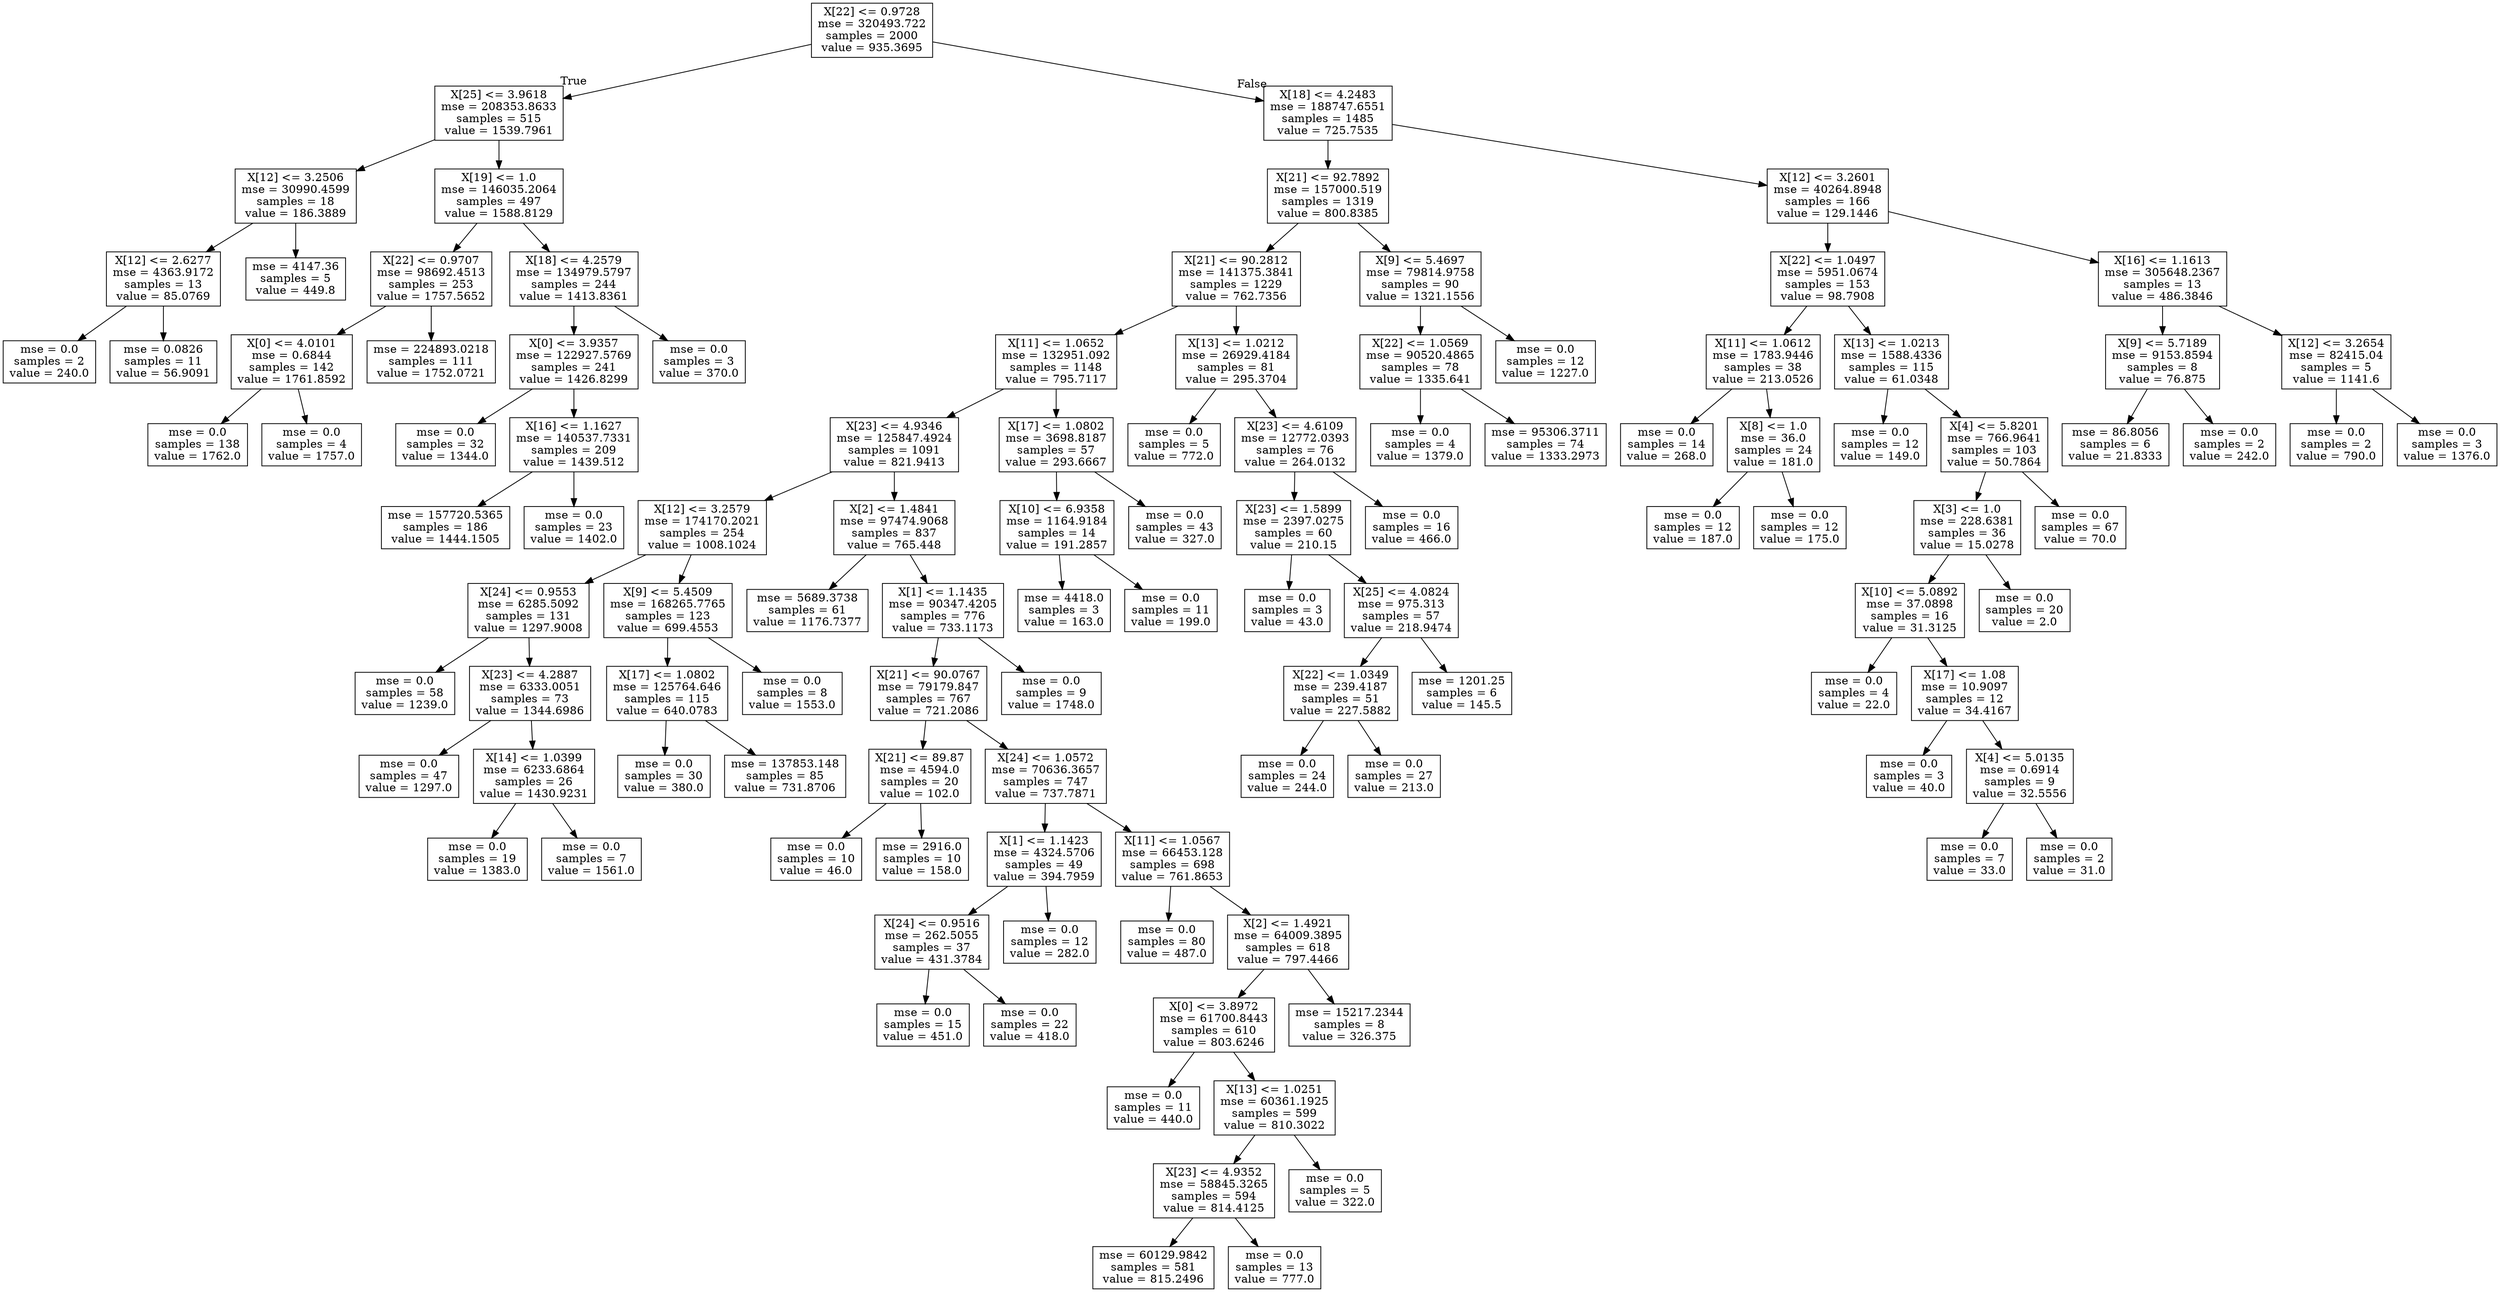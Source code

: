 digraph Tree {
node [shape=box] ;
0 [label="X[22] <= 0.9728\nmse = 320493.722\nsamples = 2000\nvalue = 935.3695"] ;
1 [label="X[25] <= 3.9618\nmse = 208353.8633\nsamples = 515\nvalue = 1539.7961"] ;
0 -> 1 [labeldistance=2.5, labelangle=45, headlabel="True"] ;
2 [label="X[12] <= 3.2506\nmse = 30990.4599\nsamples = 18\nvalue = 186.3889"] ;
1 -> 2 ;
3 [label="X[12] <= 2.6277\nmse = 4363.9172\nsamples = 13\nvalue = 85.0769"] ;
2 -> 3 ;
4 [label="mse = 0.0\nsamples = 2\nvalue = 240.0"] ;
3 -> 4 ;
5 [label="mse = 0.0826\nsamples = 11\nvalue = 56.9091"] ;
3 -> 5 ;
6 [label="mse = 4147.36\nsamples = 5\nvalue = 449.8"] ;
2 -> 6 ;
7 [label="X[19] <= 1.0\nmse = 146035.2064\nsamples = 497\nvalue = 1588.8129"] ;
1 -> 7 ;
8 [label="X[22] <= 0.9707\nmse = 98692.4513\nsamples = 253\nvalue = 1757.5652"] ;
7 -> 8 ;
9 [label="X[0] <= 4.0101\nmse = 0.6844\nsamples = 142\nvalue = 1761.8592"] ;
8 -> 9 ;
10 [label="mse = 0.0\nsamples = 138\nvalue = 1762.0"] ;
9 -> 10 ;
11 [label="mse = 0.0\nsamples = 4\nvalue = 1757.0"] ;
9 -> 11 ;
12 [label="mse = 224893.0218\nsamples = 111\nvalue = 1752.0721"] ;
8 -> 12 ;
13 [label="X[18] <= 4.2579\nmse = 134979.5797\nsamples = 244\nvalue = 1413.8361"] ;
7 -> 13 ;
14 [label="X[0] <= 3.9357\nmse = 122927.5769\nsamples = 241\nvalue = 1426.8299"] ;
13 -> 14 ;
15 [label="mse = 0.0\nsamples = 32\nvalue = 1344.0"] ;
14 -> 15 ;
16 [label="X[16] <= 1.1627\nmse = 140537.7331\nsamples = 209\nvalue = 1439.512"] ;
14 -> 16 ;
17 [label="mse = 157720.5365\nsamples = 186\nvalue = 1444.1505"] ;
16 -> 17 ;
18 [label="mse = 0.0\nsamples = 23\nvalue = 1402.0"] ;
16 -> 18 ;
19 [label="mse = 0.0\nsamples = 3\nvalue = 370.0"] ;
13 -> 19 ;
20 [label="X[18] <= 4.2483\nmse = 188747.6551\nsamples = 1485\nvalue = 725.7535"] ;
0 -> 20 [labeldistance=2.5, labelangle=-45, headlabel="False"] ;
21 [label="X[21] <= 92.7892\nmse = 157000.519\nsamples = 1319\nvalue = 800.8385"] ;
20 -> 21 ;
22 [label="X[21] <= 90.2812\nmse = 141375.3841\nsamples = 1229\nvalue = 762.7356"] ;
21 -> 22 ;
23 [label="X[11] <= 1.0652\nmse = 132951.092\nsamples = 1148\nvalue = 795.7117"] ;
22 -> 23 ;
24 [label="X[23] <= 4.9346\nmse = 125847.4924\nsamples = 1091\nvalue = 821.9413"] ;
23 -> 24 ;
25 [label="X[12] <= 3.2579\nmse = 174170.2021\nsamples = 254\nvalue = 1008.1024"] ;
24 -> 25 ;
26 [label="X[24] <= 0.9553\nmse = 6285.5092\nsamples = 131\nvalue = 1297.9008"] ;
25 -> 26 ;
27 [label="mse = 0.0\nsamples = 58\nvalue = 1239.0"] ;
26 -> 27 ;
28 [label="X[23] <= 4.2887\nmse = 6333.0051\nsamples = 73\nvalue = 1344.6986"] ;
26 -> 28 ;
29 [label="mse = 0.0\nsamples = 47\nvalue = 1297.0"] ;
28 -> 29 ;
30 [label="X[14] <= 1.0399\nmse = 6233.6864\nsamples = 26\nvalue = 1430.9231"] ;
28 -> 30 ;
31 [label="mse = 0.0\nsamples = 19\nvalue = 1383.0"] ;
30 -> 31 ;
32 [label="mse = 0.0\nsamples = 7\nvalue = 1561.0"] ;
30 -> 32 ;
33 [label="X[9] <= 5.4509\nmse = 168265.7765\nsamples = 123\nvalue = 699.4553"] ;
25 -> 33 ;
34 [label="X[17] <= 1.0802\nmse = 125764.646\nsamples = 115\nvalue = 640.0783"] ;
33 -> 34 ;
35 [label="mse = 0.0\nsamples = 30\nvalue = 380.0"] ;
34 -> 35 ;
36 [label="mse = 137853.148\nsamples = 85\nvalue = 731.8706"] ;
34 -> 36 ;
37 [label="mse = 0.0\nsamples = 8\nvalue = 1553.0"] ;
33 -> 37 ;
38 [label="X[2] <= 1.4841\nmse = 97474.9068\nsamples = 837\nvalue = 765.448"] ;
24 -> 38 ;
39 [label="mse = 5689.3738\nsamples = 61\nvalue = 1176.7377"] ;
38 -> 39 ;
40 [label="X[1] <= 1.1435\nmse = 90347.4205\nsamples = 776\nvalue = 733.1173"] ;
38 -> 40 ;
41 [label="X[21] <= 90.0767\nmse = 79179.847\nsamples = 767\nvalue = 721.2086"] ;
40 -> 41 ;
42 [label="X[21] <= 89.87\nmse = 4594.0\nsamples = 20\nvalue = 102.0"] ;
41 -> 42 ;
43 [label="mse = 0.0\nsamples = 10\nvalue = 46.0"] ;
42 -> 43 ;
44 [label="mse = 2916.0\nsamples = 10\nvalue = 158.0"] ;
42 -> 44 ;
45 [label="X[24] <= 1.0572\nmse = 70636.3657\nsamples = 747\nvalue = 737.7871"] ;
41 -> 45 ;
46 [label="X[1] <= 1.1423\nmse = 4324.5706\nsamples = 49\nvalue = 394.7959"] ;
45 -> 46 ;
47 [label="X[24] <= 0.9516\nmse = 262.5055\nsamples = 37\nvalue = 431.3784"] ;
46 -> 47 ;
48 [label="mse = 0.0\nsamples = 15\nvalue = 451.0"] ;
47 -> 48 ;
49 [label="mse = 0.0\nsamples = 22\nvalue = 418.0"] ;
47 -> 49 ;
50 [label="mse = 0.0\nsamples = 12\nvalue = 282.0"] ;
46 -> 50 ;
51 [label="X[11] <= 1.0567\nmse = 66453.128\nsamples = 698\nvalue = 761.8653"] ;
45 -> 51 ;
52 [label="mse = 0.0\nsamples = 80\nvalue = 487.0"] ;
51 -> 52 ;
53 [label="X[2] <= 1.4921\nmse = 64009.3895\nsamples = 618\nvalue = 797.4466"] ;
51 -> 53 ;
54 [label="X[0] <= 3.8972\nmse = 61700.8443\nsamples = 610\nvalue = 803.6246"] ;
53 -> 54 ;
55 [label="mse = 0.0\nsamples = 11\nvalue = 440.0"] ;
54 -> 55 ;
56 [label="X[13] <= 1.0251\nmse = 60361.1925\nsamples = 599\nvalue = 810.3022"] ;
54 -> 56 ;
57 [label="X[23] <= 4.9352\nmse = 58845.3265\nsamples = 594\nvalue = 814.4125"] ;
56 -> 57 ;
58 [label="mse = 60129.9842\nsamples = 581\nvalue = 815.2496"] ;
57 -> 58 ;
59 [label="mse = 0.0\nsamples = 13\nvalue = 777.0"] ;
57 -> 59 ;
60 [label="mse = 0.0\nsamples = 5\nvalue = 322.0"] ;
56 -> 60 ;
61 [label="mse = 15217.2344\nsamples = 8\nvalue = 326.375"] ;
53 -> 61 ;
62 [label="mse = 0.0\nsamples = 9\nvalue = 1748.0"] ;
40 -> 62 ;
63 [label="X[17] <= 1.0802\nmse = 3698.8187\nsamples = 57\nvalue = 293.6667"] ;
23 -> 63 ;
64 [label="X[10] <= 6.9358\nmse = 1164.9184\nsamples = 14\nvalue = 191.2857"] ;
63 -> 64 ;
65 [label="mse = 4418.0\nsamples = 3\nvalue = 163.0"] ;
64 -> 65 ;
66 [label="mse = 0.0\nsamples = 11\nvalue = 199.0"] ;
64 -> 66 ;
67 [label="mse = 0.0\nsamples = 43\nvalue = 327.0"] ;
63 -> 67 ;
68 [label="X[13] <= 1.0212\nmse = 26929.4184\nsamples = 81\nvalue = 295.3704"] ;
22 -> 68 ;
69 [label="mse = 0.0\nsamples = 5\nvalue = 772.0"] ;
68 -> 69 ;
70 [label="X[23] <= 4.6109\nmse = 12772.0393\nsamples = 76\nvalue = 264.0132"] ;
68 -> 70 ;
71 [label="X[23] <= 1.5899\nmse = 2397.0275\nsamples = 60\nvalue = 210.15"] ;
70 -> 71 ;
72 [label="mse = 0.0\nsamples = 3\nvalue = 43.0"] ;
71 -> 72 ;
73 [label="X[25] <= 4.0824\nmse = 975.313\nsamples = 57\nvalue = 218.9474"] ;
71 -> 73 ;
74 [label="X[22] <= 1.0349\nmse = 239.4187\nsamples = 51\nvalue = 227.5882"] ;
73 -> 74 ;
75 [label="mse = 0.0\nsamples = 24\nvalue = 244.0"] ;
74 -> 75 ;
76 [label="mse = 0.0\nsamples = 27\nvalue = 213.0"] ;
74 -> 76 ;
77 [label="mse = 1201.25\nsamples = 6\nvalue = 145.5"] ;
73 -> 77 ;
78 [label="mse = 0.0\nsamples = 16\nvalue = 466.0"] ;
70 -> 78 ;
79 [label="X[9] <= 5.4697\nmse = 79814.9758\nsamples = 90\nvalue = 1321.1556"] ;
21 -> 79 ;
80 [label="X[22] <= 1.0569\nmse = 90520.4865\nsamples = 78\nvalue = 1335.641"] ;
79 -> 80 ;
81 [label="mse = 0.0\nsamples = 4\nvalue = 1379.0"] ;
80 -> 81 ;
82 [label="mse = 95306.3711\nsamples = 74\nvalue = 1333.2973"] ;
80 -> 82 ;
83 [label="mse = 0.0\nsamples = 12\nvalue = 1227.0"] ;
79 -> 83 ;
84 [label="X[12] <= 3.2601\nmse = 40264.8948\nsamples = 166\nvalue = 129.1446"] ;
20 -> 84 ;
85 [label="X[22] <= 1.0497\nmse = 5951.0674\nsamples = 153\nvalue = 98.7908"] ;
84 -> 85 ;
86 [label="X[11] <= 1.0612\nmse = 1783.9446\nsamples = 38\nvalue = 213.0526"] ;
85 -> 86 ;
87 [label="mse = 0.0\nsamples = 14\nvalue = 268.0"] ;
86 -> 87 ;
88 [label="X[8] <= 1.0\nmse = 36.0\nsamples = 24\nvalue = 181.0"] ;
86 -> 88 ;
89 [label="mse = 0.0\nsamples = 12\nvalue = 187.0"] ;
88 -> 89 ;
90 [label="mse = 0.0\nsamples = 12\nvalue = 175.0"] ;
88 -> 90 ;
91 [label="X[13] <= 1.0213\nmse = 1588.4336\nsamples = 115\nvalue = 61.0348"] ;
85 -> 91 ;
92 [label="mse = 0.0\nsamples = 12\nvalue = 149.0"] ;
91 -> 92 ;
93 [label="X[4] <= 5.8201\nmse = 766.9641\nsamples = 103\nvalue = 50.7864"] ;
91 -> 93 ;
94 [label="X[3] <= 1.0\nmse = 228.6381\nsamples = 36\nvalue = 15.0278"] ;
93 -> 94 ;
95 [label="X[10] <= 5.0892\nmse = 37.0898\nsamples = 16\nvalue = 31.3125"] ;
94 -> 95 ;
96 [label="mse = 0.0\nsamples = 4\nvalue = 22.0"] ;
95 -> 96 ;
97 [label="X[17] <= 1.08\nmse = 10.9097\nsamples = 12\nvalue = 34.4167"] ;
95 -> 97 ;
98 [label="mse = 0.0\nsamples = 3\nvalue = 40.0"] ;
97 -> 98 ;
99 [label="X[4] <= 5.0135\nmse = 0.6914\nsamples = 9\nvalue = 32.5556"] ;
97 -> 99 ;
100 [label="mse = 0.0\nsamples = 7\nvalue = 33.0"] ;
99 -> 100 ;
101 [label="mse = 0.0\nsamples = 2\nvalue = 31.0"] ;
99 -> 101 ;
102 [label="mse = 0.0\nsamples = 20\nvalue = 2.0"] ;
94 -> 102 ;
103 [label="mse = 0.0\nsamples = 67\nvalue = 70.0"] ;
93 -> 103 ;
104 [label="X[16] <= 1.1613\nmse = 305648.2367\nsamples = 13\nvalue = 486.3846"] ;
84 -> 104 ;
105 [label="X[9] <= 5.7189\nmse = 9153.8594\nsamples = 8\nvalue = 76.875"] ;
104 -> 105 ;
106 [label="mse = 86.8056\nsamples = 6\nvalue = 21.8333"] ;
105 -> 106 ;
107 [label="mse = 0.0\nsamples = 2\nvalue = 242.0"] ;
105 -> 107 ;
108 [label="X[12] <= 3.2654\nmse = 82415.04\nsamples = 5\nvalue = 1141.6"] ;
104 -> 108 ;
109 [label="mse = 0.0\nsamples = 2\nvalue = 790.0"] ;
108 -> 109 ;
110 [label="mse = 0.0\nsamples = 3\nvalue = 1376.0"] ;
108 -> 110 ;
}